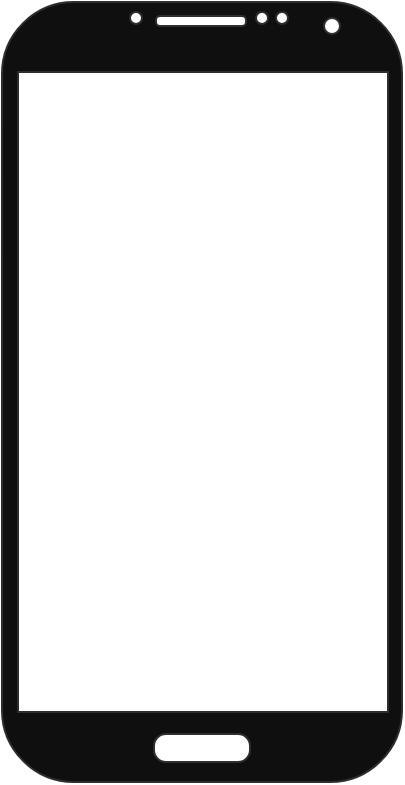 <mxfile version="12.3.2" type="github" pages="1"><diagram id="QFkoQn9rU5FEaaW_nHhr" name="Page-1"><mxGraphModel dx="766" dy="432" grid="1" gridSize="10" guides="1" tooltips="1" connect="1" arrows="1" fold="1" page="1" pageScale="1" pageWidth="1100" pageHeight="850" math="0" shadow="0"><root><mxCell id="0"/><mxCell id="1" parent="0"/><mxCell id="pLpnQwrLV_yp-rxDVT8C-1" value="" style="verticalLabelPosition=bottom;verticalAlign=top;html=1;shadow=0;dashed=0;strokeWidth=1;shape=mxgraph.android.phone2;strokeColor=#2E2E2E;fillColor=#0F0F0F;" vertex="1" parent="1"><mxGeometry x="20" y="20" width="200" height="390" as="geometry"/></mxCell></root></mxGraphModel></diagram></mxfile>